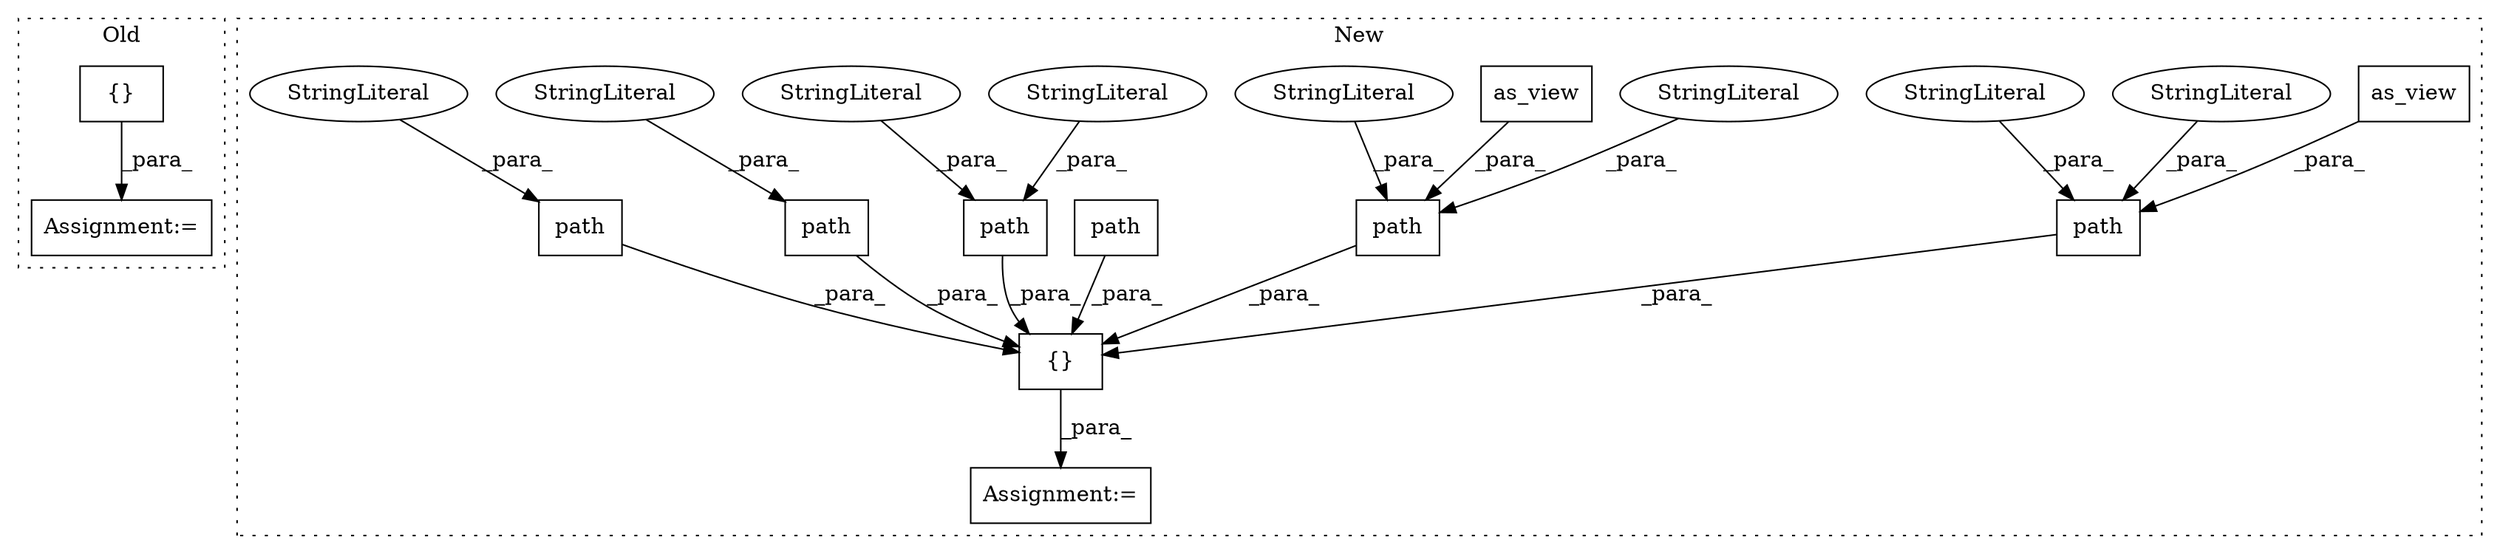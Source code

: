 digraph G {
subgraph cluster0 {
1 [label="{}" a="4" s="818,1935" l="1,1" shape="box"];
18 [label="Assignment:=" a="7" s="808" l="1" shape="box"];
label = "Old";
style="dotted";
}
subgraph cluster1 {
2 [label="as_view" a="32" s="1081" l="9" shape="box"];
3 [label="{}" a="4" s="651,1489" l="1,1" shape="box"];
4 [label="path" a="32" s="1193,1287" l="5,1" shape="box"];
5 [label="StringLiteral" a="45" s="1198" l="54" shape="ellipse"];
6 [label="StringLiteral" a="45" s="1274" l="13" shape="ellipse"];
7 [label="path" a="32" s="1030,1101" l="5,1" shape="box"];
8 [label="StringLiteral" a="45" s="1091" l="10" shape="ellipse"];
9 [label="StringLiteral" a="45" s="1035" l="32" shape="ellipse"];
10 [label="as_view" a="32" s="1264" l="9" shape="box"];
11 [label="path" a="32" s="863,935" l="5,1" shape="box"];
12 [label="StringLiteral" a="45" s="868" l="34" shape="ellipse"];
13 [label="path" a="32" s="1103,1191" l="5,1" shape="box"];
14 [label="StringLiteral" a="45" s="923" l="12" shape="ellipse"];
15 [label="path" a="32" s="652,704" l="5,1" shape="box"];
16 [label="StringLiteral" a="45" s="657" l="10" shape="ellipse"];
17 [label="path" a="32" s="706,779" l="5,1" shape="box"];
19 [label="StringLiteral" a="45" s="763" l="16" shape="ellipse"];
20 [label="Assignment:=" a="7" s="641" l="1" shape="box"];
label = "New";
style="dotted";
}
1 -> 18 [label="_para_"];
2 -> 7 [label="_para_"];
3 -> 20 [label="_para_"];
4 -> 3 [label="_para_"];
5 -> 4 [label="_para_"];
6 -> 4 [label="_para_"];
7 -> 3 [label="_para_"];
8 -> 7 [label="_para_"];
9 -> 7 [label="_para_"];
10 -> 4 [label="_para_"];
11 -> 3 [label="_para_"];
12 -> 11 [label="_para_"];
13 -> 3 [label="_para_"];
14 -> 11 [label="_para_"];
15 -> 3 [label="_para_"];
16 -> 15 [label="_para_"];
17 -> 3 [label="_para_"];
19 -> 17 [label="_para_"];
}